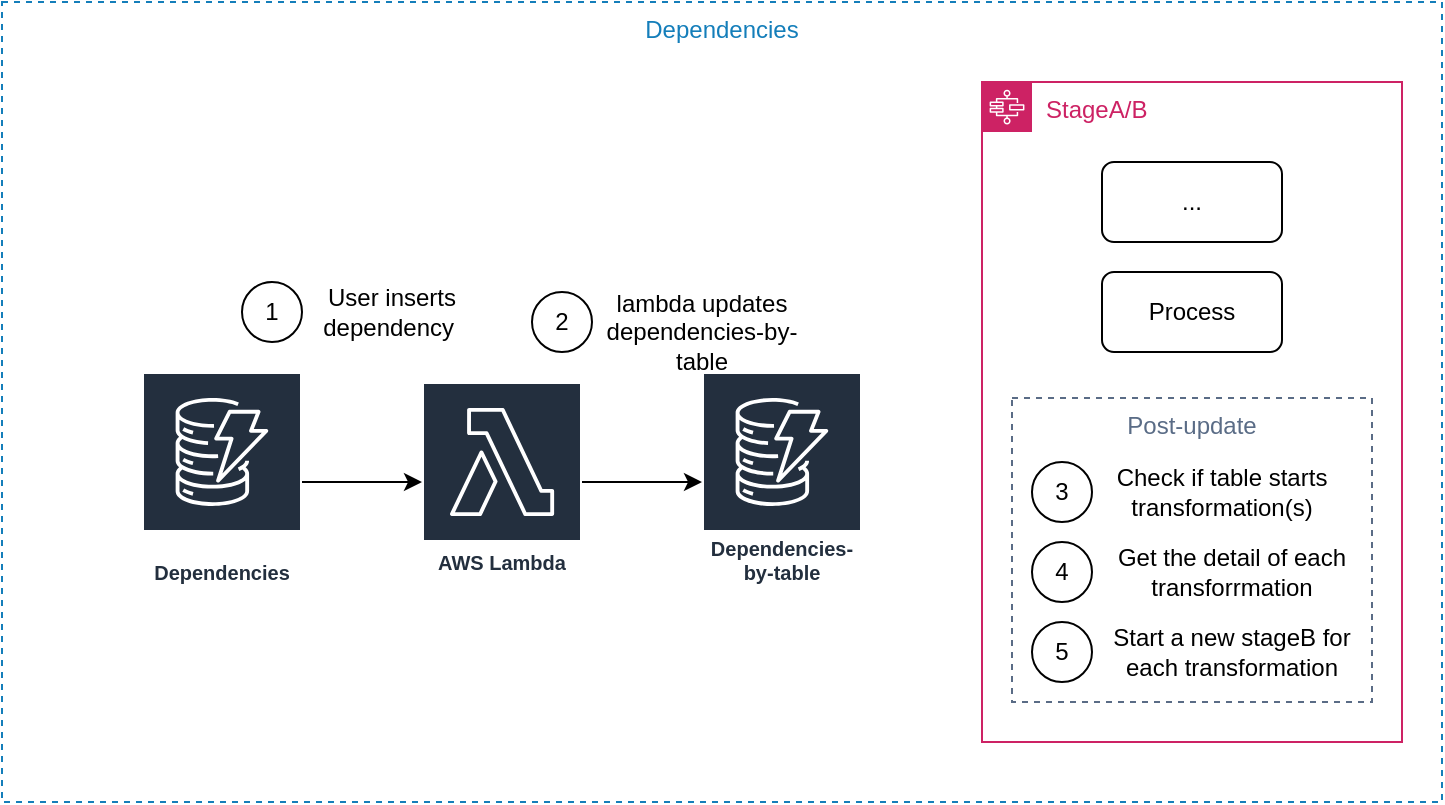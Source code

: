 <mxfile version="13.7.3" type="device"><diagram id="m3zaN7e4feX0ZygJZZ6x" name="Page-1"><mxGraphModel dx="946" dy="1714" grid="1" gridSize="10" guides="1" tooltips="1" connect="1" arrows="1" fold="1" page="1" pageScale="1" pageWidth="850" pageHeight="1100" math="0" shadow="0"><root><mxCell id="0"/><mxCell id="1" parent="0"/><mxCell id="DMti8X0ZpHa2rIjlzcuw-4" style="edgeStyle=orthogonalEdgeStyle;rounded=0;orthogonalLoop=1;jettySize=auto;html=1;" edge="1" parent="1" source="DMti8X0ZpHa2rIjlzcuw-1" target="DMti8X0ZpHa2rIjlzcuw-2"><mxGeometry relative="1" as="geometry"/></mxCell><mxCell id="DMti8X0ZpHa2rIjlzcuw-1" value="Dependencies" style="outlineConnect=0;fontColor=#232F3E;gradientColor=none;strokeColor=#ffffff;fillColor=#232F3E;dashed=0;verticalLabelPosition=middle;verticalAlign=bottom;align=center;html=1;whiteSpace=wrap;fontSize=10;fontStyle=1;spacing=3;shape=mxgraph.aws4.productIcon;prIcon=mxgraph.aws4.dynamodb;" vertex="1" parent="1"><mxGeometry x="160" y="175" width="80" height="110" as="geometry"/></mxCell><mxCell id="DMti8X0ZpHa2rIjlzcuw-5" style="edgeStyle=orthogonalEdgeStyle;rounded=0;orthogonalLoop=1;jettySize=auto;html=1;" edge="1" parent="1" source="DMti8X0ZpHa2rIjlzcuw-2" target="DMti8X0ZpHa2rIjlzcuw-3"><mxGeometry relative="1" as="geometry"/></mxCell><mxCell id="DMti8X0ZpHa2rIjlzcuw-2" value="AWS Lambda" style="outlineConnect=0;fontColor=#232F3E;gradientColor=none;strokeColor=#ffffff;fillColor=#232F3E;dashed=0;verticalLabelPosition=middle;verticalAlign=bottom;align=center;html=1;whiteSpace=wrap;fontSize=10;fontStyle=1;spacing=3;shape=mxgraph.aws4.productIcon;prIcon=mxgraph.aws4.lambda;" vertex="1" parent="1"><mxGeometry x="300" y="180" width="80" height="100" as="geometry"/></mxCell><mxCell id="DMti8X0ZpHa2rIjlzcuw-3" value="Dependencies-by-table" style="outlineConnect=0;fontColor=#232F3E;gradientColor=none;strokeColor=#ffffff;fillColor=#232F3E;dashed=0;verticalLabelPosition=middle;verticalAlign=bottom;align=center;html=1;whiteSpace=wrap;fontSize=10;fontStyle=1;spacing=3;shape=mxgraph.aws4.productIcon;prIcon=mxgraph.aws4.dynamodb;" vertex="1" parent="1"><mxGeometry x="440" y="175" width="80" height="110" as="geometry"/></mxCell><mxCell id="DMti8X0ZpHa2rIjlzcuw-6" value="1" style="ellipse;whiteSpace=wrap;html=1;aspect=fixed;" vertex="1" parent="1"><mxGeometry x="210" y="130" width="30" height="30" as="geometry"/></mxCell><mxCell id="DMti8X0ZpHa2rIjlzcuw-7" value="User inserts dependency&amp;nbsp;" style="text;html=1;strokeColor=none;fillColor=none;align=center;verticalAlign=middle;whiteSpace=wrap;rounded=0;" vertex="1" parent="1"><mxGeometry x="230" y="135" width="110" height="20" as="geometry"/></mxCell><mxCell id="DMti8X0ZpHa2rIjlzcuw-8" value="2" style="ellipse;whiteSpace=wrap;html=1;aspect=fixed;" vertex="1" parent="1"><mxGeometry x="355" y="135" width="30" height="30" as="geometry"/></mxCell><mxCell id="DMti8X0ZpHa2rIjlzcuw-11" value="lambda updates dependencies-by-table" style="text;html=1;strokeColor=none;fillColor=none;align=center;verticalAlign=middle;whiteSpace=wrap;rounded=0;" vertex="1" parent="1"><mxGeometry x="385" y="145" width="110" height="20" as="geometry"/></mxCell><mxCell id="DMti8X0ZpHa2rIjlzcuw-16" value="StageA/B" style="points=[[0,0],[0.25,0],[0.5,0],[0.75,0],[1,0],[1,0.25],[1,0.5],[1,0.75],[1,1],[0.75,1],[0.5,1],[0.25,1],[0,1],[0,0.75],[0,0.5],[0,0.25]];outlineConnect=0;gradientColor=none;html=1;whiteSpace=wrap;fontSize=12;fontStyle=0;shape=mxgraph.aws4.group;grIcon=mxgraph.aws4.group_aws_step_functions_workflow;strokeColor=#CD2264;fillColor=none;verticalAlign=top;align=left;spacingLeft=30;fontColor=#CD2264;dashed=0;" vertex="1" parent="1"><mxGeometry x="580" y="30" width="210" height="330" as="geometry"/></mxCell><mxCell id="DMti8X0ZpHa2rIjlzcuw-19" value="..." style="rounded=1;whiteSpace=wrap;html=1;" vertex="1" parent="1"><mxGeometry x="640" y="70" width="90" height="40" as="geometry"/></mxCell><mxCell id="DMti8X0ZpHa2rIjlzcuw-20" value="Process" style="rounded=1;whiteSpace=wrap;html=1;" vertex="1" parent="1"><mxGeometry x="640" y="125" width="90" height="40" as="geometry"/></mxCell><mxCell id="DMti8X0ZpHa2rIjlzcuw-23" value="Post-update" style="fillColor=none;strokeColor=#5A6C86;dashed=1;verticalAlign=top;fontStyle=0;fontColor=#5A6C86;" vertex="1" parent="1"><mxGeometry x="595" y="188" width="180" height="152" as="geometry"/></mxCell><mxCell id="DMti8X0ZpHa2rIjlzcuw-24" value="3" style="ellipse;whiteSpace=wrap;html=1;aspect=fixed;" vertex="1" parent="1"><mxGeometry x="605" y="220" width="30" height="30" as="geometry"/></mxCell><mxCell id="DMti8X0ZpHa2rIjlzcuw-25" value="Check if table starts transformation(s)" style="text;html=1;strokeColor=none;fillColor=none;align=center;verticalAlign=middle;whiteSpace=wrap;rounded=0;" vertex="1" parent="1"><mxGeometry x="645" y="225" width="110" height="20" as="geometry"/></mxCell><mxCell id="DMti8X0ZpHa2rIjlzcuw-26" value="5" style="ellipse;whiteSpace=wrap;html=1;aspect=fixed;" vertex="1" parent="1"><mxGeometry x="605" y="300" width="30" height="30" as="geometry"/></mxCell><mxCell id="DMti8X0ZpHa2rIjlzcuw-27" value="Start a new stageB for each transformation" style="text;html=1;strokeColor=none;fillColor=none;align=center;verticalAlign=middle;whiteSpace=wrap;rounded=0;" vertex="1" parent="1"><mxGeometry x="640" y="305" width="130" height="20" as="geometry"/></mxCell><mxCell id="DMti8X0ZpHa2rIjlzcuw-30" value="4" style="ellipse;whiteSpace=wrap;html=1;aspect=fixed;" vertex="1" parent="1"><mxGeometry x="605" y="260" width="30" height="30" as="geometry"/></mxCell><mxCell id="DMti8X0ZpHa2rIjlzcuw-31" value="Get the detail of each transforrmation" style="text;html=1;strokeColor=none;fillColor=none;align=center;verticalAlign=middle;whiteSpace=wrap;rounded=0;" vertex="1" parent="1"><mxGeometry x="640" y="265" width="130" height="20" as="geometry"/></mxCell><mxCell id="DMti8X0ZpHa2rIjlzcuw-35" value="Dependencies" style="fillColor=none;strokeColor=#147EBA;dashed=1;verticalAlign=top;fontStyle=0;fontColor=#147EBA;" vertex="1" parent="1"><mxGeometry x="90" y="-10" width="720" height="400" as="geometry"/></mxCell></root></mxGraphModel></diagram></mxfile>